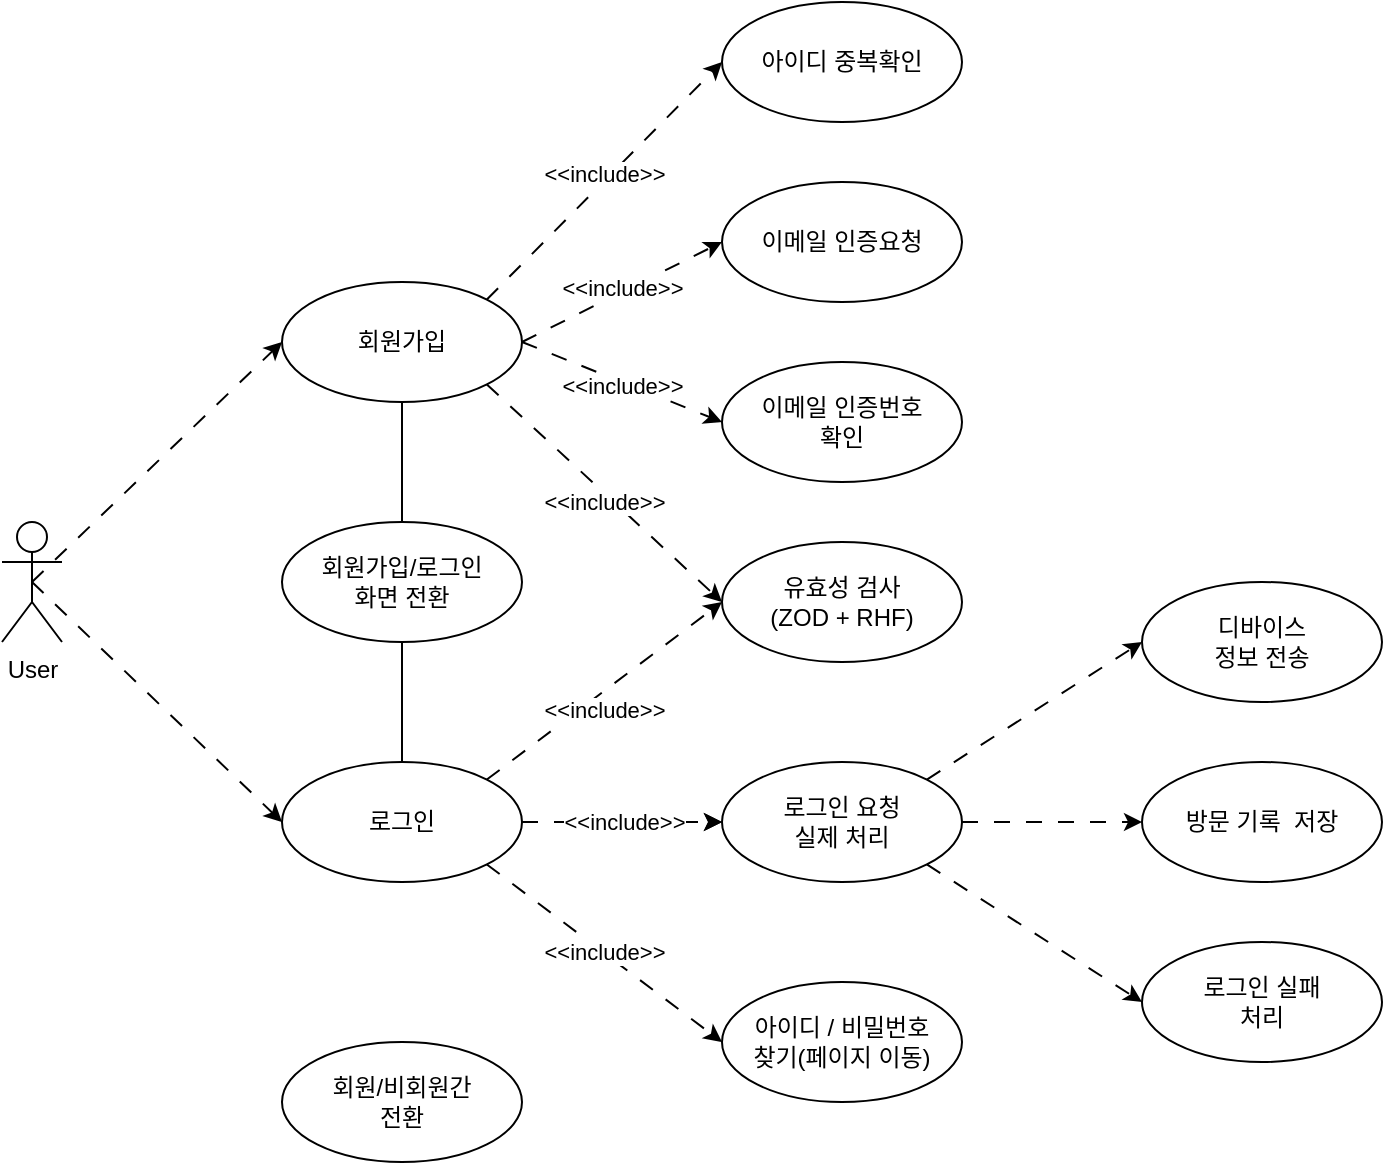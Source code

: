 <mxfile version="28.0.4">
  <diagram name="페이지-1" id="EwgWvw2hGLj7GK6Hge3j">
    <mxGraphModel dx="837" dy="776" grid="1" gridSize="10" guides="1" tooltips="1" connect="1" arrows="1" fold="1" page="1" pageScale="1" pageWidth="827" pageHeight="1169" math="0" shadow="0">
      <root>
        <mxCell id="0" />
        <mxCell id="1" parent="0" />
        <mxCell id="DpEnkmXzX-xFo7JdxRNv-161" value="User" style="shape=umlActor;verticalLabelPosition=bottom;verticalAlign=top;html=1;outlineConnect=0;" parent="1" vertex="1">
          <mxGeometry x="90" y="400" width="30" height="60" as="geometry" />
        </mxCell>
        <mxCell id="DpEnkmXzX-xFo7JdxRNv-163" value="로그인" style="ellipse;whiteSpace=wrap;html=1;" parent="1" vertex="1">
          <mxGeometry x="230" y="520" width="120" height="60" as="geometry" />
        </mxCell>
        <mxCell id="DpEnkmXzX-xFo7JdxRNv-166" value="회원가입" style="ellipse;whiteSpace=wrap;html=1;" parent="1" vertex="1">
          <mxGeometry x="230" y="280" width="120" height="60" as="geometry" />
        </mxCell>
        <mxCell id="DpEnkmXzX-xFo7JdxRNv-167" value="이메일 인증요청" style="ellipse;whiteSpace=wrap;html=1;" parent="1" vertex="1">
          <mxGeometry x="450" y="230" width="120" height="60" as="geometry" />
        </mxCell>
        <mxCell id="DpEnkmXzX-xFo7JdxRNv-168" value="아이디 중복확인" style="ellipse;whiteSpace=wrap;html=1;" parent="1" vertex="1">
          <mxGeometry x="450" y="140" width="120" height="60" as="geometry" />
        </mxCell>
        <mxCell id="DpEnkmXzX-xFo7JdxRNv-169" value="회원가입/로그인&lt;div&gt;화면 전환&lt;/div&gt;" style="ellipse;whiteSpace=wrap;html=1;" parent="1" vertex="1">
          <mxGeometry x="230" y="400" width="120" height="60" as="geometry" />
        </mxCell>
        <mxCell id="DpEnkmXzX-xFo7JdxRNv-170" value="로그인 요청&lt;div&gt;실제 처리&lt;/div&gt;" style="ellipse;whiteSpace=wrap;html=1;" parent="1" vertex="1">
          <mxGeometry x="450" y="520" width="120" height="60" as="geometry" />
        </mxCell>
        <mxCell id="DpEnkmXzX-xFo7JdxRNv-171" value="디바이스&lt;div&gt;정보 전송&lt;/div&gt;" style="ellipse;whiteSpace=wrap;html=1;" parent="1" vertex="1">
          <mxGeometry x="660" y="430" width="120" height="60" as="geometry" />
        </mxCell>
        <mxCell id="DpEnkmXzX-xFo7JdxRNv-172" value="회원/비회원간&lt;div&gt;전환&lt;/div&gt;" style="ellipse;whiteSpace=wrap;html=1;" parent="1" vertex="1">
          <mxGeometry x="230" y="660" width="120" height="60" as="geometry" />
        </mxCell>
        <mxCell id="DpEnkmXzX-xFo7JdxRNv-173" value="" style="endArrow=classic;html=1;rounded=0;exitX=0.5;exitY=0.5;exitDx=0;exitDy=0;entryX=0;entryY=0.5;entryDx=0;entryDy=0;dashed=1;dashPattern=8 8;exitPerimeter=0;" parent="1" source="DpEnkmXzX-xFo7JdxRNv-161" target="DpEnkmXzX-xFo7JdxRNv-166" edge="1">
          <mxGeometry width="50" height="50" relative="1" as="geometry">
            <mxPoint x="320" y="520" as="sourcePoint" />
            <mxPoint x="370" y="470" as="targetPoint" />
          </mxGeometry>
        </mxCell>
        <mxCell id="DpEnkmXzX-xFo7JdxRNv-175" value="" style="endArrow=classic;html=1;rounded=0;exitX=1;exitY=0;exitDx=0;exitDy=0;entryX=0;entryY=0.5;entryDx=0;entryDy=0;dashed=1;dashPattern=8 8;" parent="1" source="DpEnkmXzX-xFo7JdxRNv-166" target="DpEnkmXzX-xFo7JdxRNv-168" edge="1">
          <mxGeometry width="50" height="50" relative="1" as="geometry">
            <mxPoint x="190" y="635" as="sourcePoint" />
            <mxPoint x="290" y="485" as="targetPoint" />
          </mxGeometry>
        </mxCell>
        <mxCell id="DpEnkmXzX-xFo7JdxRNv-190" value="&amp;lt;&amp;lt;include&amp;gt;&amp;gt;" style="edgeLabel;html=1;align=center;verticalAlign=middle;resizable=0;points=[];" parent="DpEnkmXzX-xFo7JdxRNv-175" vertex="1" connectable="0">
          <mxGeometry x="-0.04" y="2" relative="1" as="geometry">
            <mxPoint x="3" y="-5" as="offset" />
          </mxGeometry>
        </mxCell>
        <mxCell id="DpEnkmXzX-xFo7JdxRNv-185" value="" style="endArrow=classic;html=1;rounded=0;exitX=0.5;exitY=0.5;exitDx=0;exitDy=0;entryX=0;entryY=0.5;entryDx=0;entryDy=0;dashed=1;dashPattern=8 8;exitPerimeter=0;" parent="1" source="DpEnkmXzX-xFo7JdxRNv-161" target="DpEnkmXzX-xFo7JdxRNv-163" edge="1">
          <mxGeometry width="50" height="50" relative="1" as="geometry">
            <mxPoint x="105" y="760" as="sourcePoint" />
            <mxPoint x="324" y="580" as="targetPoint" />
          </mxGeometry>
        </mxCell>
        <mxCell id="DpEnkmXzX-xFo7JdxRNv-186" value="" style="endArrow=classic;html=1;rounded=0;exitX=1;exitY=0.5;exitDx=0;exitDy=0;entryX=0;entryY=0.5;entryDx=0;entryDy=0;dashed=1;dashPattern=8 8;" parent="1" source="DpEnkmXzX-xFo7JdxRNv-166" target="DpEnkmXzX-xFo7JdxRNv-167" edge="1">
          <mxGeometry width="50" height="50" relative="1" as="geometry">
            <mxPoint x="359.57" y="369.61" as="sourcePoint" />
            <mxPoint x="477.57" y="250.61" as="targetPoint" />
          </mxGeometry>
        </mxCell>
        <mxCell id="DpEnkmXzX-xFo7JdxRNv-192" value="&amp;lt;&amp;lt;include&amp;gt;&amp;gt;" style="edgeLabel;html=1;align=center;verticalAlign=middle;resizable=0;points=[];" parent="DpEnkmXzX-xFo7JdxRNv-186" vertex="1" connectable="0">
          <mxGeometry x="0.1" relative="1" as="geometry">
            <mxPoint x="-5" as="offset" />
          </mxGeometry>
        </mxCell>
        <mxCell id="DpEnkmXzX-xFo7JdxRNv-187" value="유효성 검사&lt;div&gt;(ZOD + RHF)&lt;/div&gt;" style="ellipse;whiteSpace=wrap;html=1;" parent="1" vertex="1">
          <mxGeometry x="450" y="410" width="120" height="60" as="geometry" />
        </mxCell>
        <mxCell id="DpEnkmXzX-xFo7JdxRNv-188" value="" style="endArrow=classic;html=1;rounded=0;exitX=1;exitY=1;exitDx=0;exitDy=0;entryX=0;entryY=0.5;entryDx=0;entryDy=0;dashed=1;dashPattern=8 8;" parent="1" source="DpEnkmXzX-xFo7JdxRNv-166" target="DpEnkmXzX-xFo7JdxRNv-187" edge="1">
          <mxGeometry width="50" height="50" relative="1" as="geometry">
            <mxPoint x="344" y="355" as="sourcePoint" />
            <mxPoint x="444" y="295" as="targetPoint" />
          </mxGeometry>
        </mxCell>
        <mxCell id="DpEnkmXzX-xFo7JdxRNv-193" value="&amp;lt;&amp;lt;include&amp;gt;&amp;gt;" style="edgeLabel;html=1;align=center;verticalAlign=middle;resizable=0;points=[];" parent="DpEnkmXzX-xFo7JdxRNv-188" vertex="1" connectable="0">
          <mxGeometry x="-0.046" relative="1" as="geometry">
            <mxPoint x="2" y="7" as="offset" />
          </mxGeometry>
        </mxCell>
        <mxCell id="DpEnkmXzX-xFo7JdxRNv-194" value="" style="endArrow=none;html=1;rounded=0;entryX=0.5;entryY=1;entryDx=0;entryDy=0;exitX=0.5;exitY=0;exitDx=0;exitDy=0;" parent="1" source="DpEnkmXzX-xFo7JdxRNv-169" target="DpEnkmXzX-xFo7JdxRNv-166" edge="1">
          <mxGeometry width="50" height="50" relative="1" as="geometry">
            <mxPoint x="430" y="540" as="sourcePoint" />
            <mxPoint x="480" y="490" as="targetPoint" />
          </mxGeometry>
        </mxCell>
        <mxCell id="DpEnkmXzX-xFo7JdxRNv-195" value="" style="endArrow=none;html=1;rounded=0;entryX=0.5;entryY=1;entryDx=0;entryDy=0;" parent="1" source="DpEnkmXzX-xFo7JdxRNv-163" target="DpEnkmXzX-xFo7JdxRNv-169" edge="1">
          <mxGeometry width="50" height="50" relative="1" as="geometry">
            <mxPoint x="430" y="540" as="sourcePoint" />
            <mxPoint x="480" y="490" as="targetPoint" />
          </mxGeometry>
        </mxCell>
        <mxCell id="DpEnkmXzX-xFo7JdxRNv-196" value="" style="endArrow=classic;html=1;rounded=0;exitX=1;exitY=0.5;exitDx=0;exitDy=0;dashed=1;dashPattern=8 8;" parent="1" source="DpEnkmXzX-xFo7JdxRNv-163" target="DpEnkmXzX-xFo7JdxRNv-170" edge="1">
          <mxGeometry width="50" height="50" relative="1" as="geometry">
            <mxPoint x="400" y="390" as="sourcePoint" />
            <mxPoint x="525" y="510" as="targetPoint" />
          </mxGeometry>
        </mxCell>
        <mxCell id="DpEnkmXzX-xFo7JdxRNv-200" value="&amp;lt;&amp;lt;include&amp;gt;&amp;gt;" style="edgeLabel;html=1;align=center;verticalAlign=middle;resizable=0;points=[];" parent="DpEnkmXzX-xFo7JdxRNv-196" vertex="1" connectable="0">
          <mxGeometry x="0.02" y="-1" relative="1" as="geometry">
            <mxPoint y="-1" as="offset" />
          </mxGeometry>
        </mxCell>
        <mxCell id="DpEnkmXzX-xFo7JdxRNv-197" value="아이디 / 비밀번호&lt;div&gt;찾기(페이지 이동)&lt;/div&gt;" style="ellipse;whiteSpace=wrap;html=1;" parent="1" vertex="1">
          <mxGeometry x="450" y="630" width="120" height="60" as="geometry" />
        </mxCell>
        <mxCell id="DpEnkmXzX-xFo7JdxRNv-198" value="" style="endArrow=classic;html=1;rounded=0;exitX=1;exitY=1;exitDx=0;exitDy=0;dashed=1;dashPattern=8 8;entryX=0;entryY=0.5;entryDx=0;entryDy=0;" parent="1" source="DpEnkmXzX-xFo7JdxRNv-163" target="DpEnkmXzX-xFo7JdxRNv-197" edge="1">
          <mxGeometry width="50" height="50" relative="1" as="geometry">
            <mxPoint x="350" y="600" as="sourcePoint" />
            <mxPoint x="450" y="600" as="targetPoint" />
          </mxGeometry>
        </mxCell>
        <mxCell id="DpEnkmXzX-xFo7JdxRNv-199" value="&amp;lt;&amp;lt;include&amp;gt;&amp;gt;" style="edgeLabel;html=1;align=center;verticalAlign=middle;resizable=0;points=[];" parent="DpEnkmXzX-xFo7JdxRNv-198" vertex="1" connectable="0">
          <mxGeometry x="-0.139" y="-3" relative="1" as="geometry">
            <mxPoint x="9" y="3" as="offset" />
          </mxGeometry>
        </mxCell>
        <mxCell id="DpEnkmXzX-xFo7JdxRNv-201" value="" style="endArrow=classic;html=1;rounded=0;exitX=1;exitY=0.5;exitDx=0;exitDy=0;dashed=1;dashPattern=8 8;" parent="1" source="DpEnkmXzX-xFo7JdxRNv-163" edge="1">
          <mxGeometry width="50" height="50" relative="1" as="geometry">
            <mxPoint x="350" y="550" as="sourcePoint" />
            <mxPoint x="450" y="550" as="targetPoint" />
          </mxGeometry>
        </mxCell>
        <mxCell id="DpEnkmXzX-xFo7JdxRNv-202" value="&amp;lt;&amp;lt;include&amp;gt;&amp;gt;" style="edgeLabel;html=1;align=center;verticalAlign=middle;resizable=0;points=[];" parent="DpEnkmXzX-xFo7JdxRNv-201" vertex="1" connectable="0">
          <mxGeometry x="0.02" y="-1" relative="1" as="geometry">
            <mxPoint y="-1" as="offset" />
          </mxGeometry>
        </mxCell>
        <mxCell id="DpEnkmXzX-xFo7JdxRNv-203" value="" style="endArrow=classic;html=1;rounded=0;exitX=1;exitY=0;exitDx=0;exitDy=0;dashed=1;dashPattern=8 8;entryX=0;entryY=0.5;entryDx=0;entryDy=0;" parent="1" source="DpEnkmXzX-xFo7JdxRNv-170" target="DpEnkmXzX-xFo7JdxRNv-171" edge="1">
          <mxGeometry width="50" height="50" relative="1" as="geometry">
            <mxPoint x="350" y="550" as="sourcePoint" />
            <mxPoint x="470" y="460" as="targetPoint" />
          </mxGeometry>
        </mxCell>
        <mxCell id="DpEnkmXzX-xFo7JdxRNv-205" value="방문 기록&amp;nbsp; 저장" style="ellipse;whiteSpace=wrap;html=1;" parent="1" vertex="1">
          <mxGeometry x="660" y="520" width="120" height="60" as="geometry" />
        </mxCell>
        <mxCell id="DpEnkmXzX-xFo7JdxRNv-206" value="" style="endArrow=classic;html=1;rounded=0;exitX=1;exitY=0.5;exitDx=0;exitDy=0;dashed=1;dashPattern=8 8;entryX=0;entryY=0.5;entryDx=0;entryDy=0;" parent="1" source="DpEnkmXzX-xFo7JdxRNv-170" target="DpEnkmXzX-xFo7JdxRNv-205" edge="1">
          <mxGeometry width="50" height="50" relative="1" as="geometry">
            <mxPoint x="552" y="580.21" as="sourcePoint" />
            <mxPoint x="650" y="541.21" as="targetPoint" />
          </mxGeometry>
        </mxCell>
        <mxCell id="DpEnkmXzX-xFo7JdxRNv-209" value="" style="endArrow=classic;html=1;rounded=0;exitX=1;exitY=0;exitDx=0;exitDy=0;entryX=0;entryY=0.5;entryDx=0;entryDy=0;dashed=1;dashPattern=8 8;" parent="1" source="DpEnkmXzX-xFo7JdxRNv-163" target="DpEnkmXzX-xFo7JdxRNv-187" edge="1">
          <mxGeometry width="50" height="50" relative="1" as="geometry">
            <mxPoint x="369.57" y="411" as="sourcePoint" />
            <mxPoint x="487.57" y="460" as="targetPoint" />
          </mxGeometry>
        </mxCell>
        <mxCell id="DpEnkmXzX-xFo7JdxRNv-210" value="&amp;lt;&amp;lt;include&amp;gt;&amp;gt;" style="edgeLabel;html=1;align=center;verticalAlign=middle;resizable=0;points=[];" parent="DpEnkmXzX-xFo7JdxRNv-209" vertex="1" connectable="0">
          <mxGeometry x="-0.046" relative="1" as="geometry">
            <mxPoint x="2" y="7" as="offset" />
          </mxGeometry>
        </mxCell>
        <mxCell id="DpEnkmXzX-xFo7JdxRNv-211" value="이메일 인증번호&lt;div&gt;확인&lt;/div&gt;" style="ellipse;whiteSpace=wrap;html=1;" parent="1" vertex="1">
          <mxGeometry x="450" y="320" width="120" height="60" as="geometry" />
        </mxCell>
        <mxCell id="DpEnkmXzX-xFo7JdxRNv-212" value="" style="endArrow=classic;html=1;rounded=0;exitX=1;exitY=0.5;exitDx=0;exitDy=0;entryX=0;entryY=0.5;entryDx=0;entryDy=0;dashed=1;dashPattern=8 8;" parent="1" source="DpEnkmXzX-xFo7JdxRNv-166" target="DpEnkmXzX-xFo7JdxRNv-211" edge="1">
          <mxGeometry width="50" height="50" relative="1" as="geometry">
            <mxPoint x="350" y="340" as="sourcePoint" />
            <mxPoint x="450" y="270" as="targetPoint" />
          </mxGeometry>
        </mxCell>
        <mxCell id="DpEnkmXzX-xFo7JdxRNv-213" value="&amp;lt;&amp;lt;include&amp;gt;&amp;gt;" style="edgeLabel;html=1;align=center;verticalAlign=middle;resizable=0;points=[];" parent="DpEnkmXzX-xFo7JdxRNv-212" vertex="1" connectable="0">
          <mxGeometry x="0.1" relative="1" as="geometry">
            <mxPoint x="-5" as="offset" />
          </mxGeometry>
        </mxCell>
        <mxCell id="DpEnkmXzX-xFo7JdxRNv-215" value="로그인 실패&lt;div&gt;처리&lt;/div&gt;" style="ellipse;whiteSpace=wrap;html=1;" parent="1" vertex="1">
          <mxGeometry x="660" y="610" width="120" height="60" as="geometry" />
        </mxCell>
        <mxCell id="DpEnkmXzX-xFo7JdxRNv-217" value="" style="endArrow=classic;html=1;rounded=0;exitX=1;exitY=1;exitDx=0;exitDy=0;dashed=1;dashPattern=8 8;entryX=0;entryY=0.5;entryDx=0;entryDy=0;" parent="1" source="DpEnkmXzX-xFo7JdxRNv-170" target="DpEnkmXzX-xFo7JdxRNv-215" edge="1">
          <mxGeometry width="50" height="50" relative="1" as="geometry">
            <mxPoint x="570" y="630" as="sourcePoint" />
            <mxPoint x="660" y="630" as="targetPoint" />
          </mxGeometry>
        </mxCell>
      </root>
    </mxGraphModel>
  </diagram>
</mxfile>

